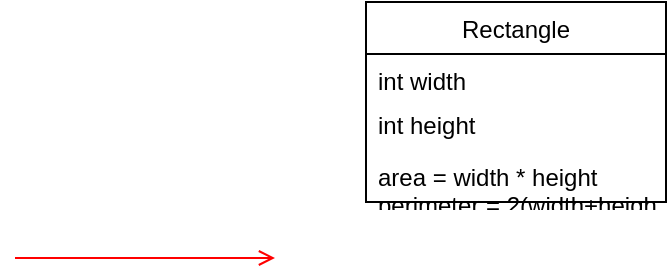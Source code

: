<mxfile version="18.2.0" type="github">
  <diagram name="Page-1" id="e7e014a7-5840-1c2e-5031-d8a46d1fe8dd">
    <mxGraphModel dx="474" dy="254" grid="1" gridSize="10" guides="1" tooltips="1" connect="1" arrows="1" fold="1" page="1" pageScale="1" pageWidth="1169" pageHeight="826" background="none" math="0" shadow="0">
      <root>
        <mxCell id="0" />
        <mxCell id="1" parent="0" />
        <mxCell id="20" value="" style="endArrow=open;strokeColor=#FF0000;endFill=1;rounded=0" parent="1" edge="1">
          <mxGeometry relative="1" as="geometry">
            <mxPoint x="334.5" y="478" as="sourcePoint" />
            <mxPoint x="464.5" y="478" as="targetPoint" />
          </mxGeometry>
        </mxCell>
        <mxCell id="r5mXC3YwH7wKzbYRog3t-41" value="Rectangle" style="swimlane;fontStyle=0;childLayout=stackLayout;horizontal=1;startSize=26;fillColor=none;horizontalStack=0;resizeParent=1;resizeParentMax=0;resizeLast=0;collapsible=1;marginBottom=0;direction=east;" vertex="1" parent="1">
          <mxGeometry x="510" y="350" width="150" height="100" as="geometry" />
        </mxCell>
        <mxCell id="r5mXC3YwH7wKzbYRog3t-42" value="int width" style="text;strokeColor=none;fillColor=none;align=left;verticalAlign=top;spacingLeft=4;spacingRight=4;overflow=hidden;rotatable=0;points=[[0,0.5],[1,0.5]];portConstraint=eastwest;" vertex="1" parent="r5mXC3YwH7wKzbYRog3t-41">
          <mxGeometry y="26" width="150" height="22" as="geometry" />
        </mxCell>
        <mxCell id="r5mXC3YwH7wKzbYRog3t-43" value="int height" style="text;strokeColor=none;fillColor=none;align=left;verticalAlign=top;spacingLeft=4;spacingRight=4;overflow=hidden;rotatable=0;points=[[0,0.5],[1,0.5]];portConstraint=eastwest;" vertex="1" parent="r5mXC3YwH7wKzbYRog3t-41">
          <mxGeometry y="48" width="150" height="26" as="geometry" />
        </mxCell>
        <mxCell id="r5mXC3YwH7wKzbYRog3t-44" value="area = width * height&#xa;perimeter = 2(width+height) " style="text;strokeColor=none;fillColor=none;align=left;verticalAlign=top;spacingLeft=4;spacingRight=4;overflow=hidden;rotatable=0;points=[[0,0.5],[1,0.5]];portConstraint=eastwest;" vertex="1" parent="r5mXC3YwH7wKzbYRog3t-41">
          <mxGeometry y="74" width="150" height="26" as="geometry" />
        </mxCell>
      </root>
    </mxGraphModel>
  </diagram>
</mxfile>
